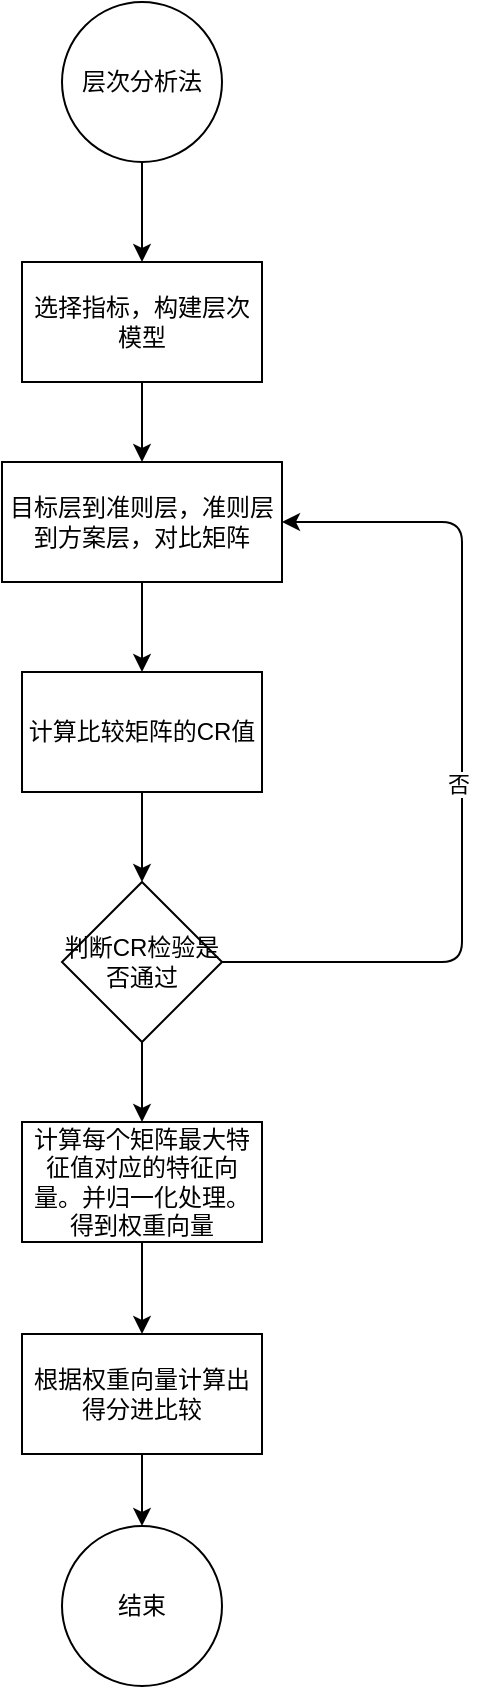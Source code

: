 <mxfile>
    <diagram id="DuD4SqVEw_PNoV-w5oBg" name="层次分析法">
        <mxGraphModel dx="687" dy="911" grid="1" gridSize="10" guides="1" tooltips="1" connect="1" arrows="1" fold="1" page="1" pageScale="1" pageWidth="827" pageHeight="1169" math="0" shadow="0">
            <root>
                <mxCell id="0"/>
                <mxCell id="1" parent="0"/>
                <mxCell id="4" value="" style="edgeStyle=none;html=1;" parent="1" source="2" target="3" edge="1">
                    <mxGeometry relative="1" as="geometry"/>
                </mxCell>
                <mxCell id="2" value="层次分析法" style="ellipse;whiteSpace=wrap;html=1;" parent="1" vertex="1">
                    <mxGeometry x="235" y="190" width="80" height="80" as="geometry"/>
                </mxCell>
                <mxCell id="6" value="" style="edgeStyle=none;html=1;" parent="1" source="3" target="5" edge="1">
                    <mxGeometry relative="1" as="geometry"/>
                </mxCell>
                <mxCell id="3" value="选择指标，构建层次模型" style="whiteSpace=wrap;html=1;" parent="1" vertex="1">
                    <mxGeometry x="215" y="320" width="120" height="60" as="geometry"/>
                </mxCell>
                <mxCell id="8" value="" style="edgeStyle=none;html=1;" edge="1" parent="1" source="5" target="7">
                    <mxGeometry relative="1" as="geometry"/>
                </mxCell>
                <mxCell id="5" value="目标层到准则层，准则层到方案层，对比矩阵" style="whiteSpace=wrap;html=1;" parent="1" vertex="1">
                    <mxGeometry x="205" y="420" width="140" height="60" as="geometry"/>
                </mxCell>
                <mxCell id="12" value="" style="edgeStyle=none;html=1;" edge="1" parent="1" source="7" target="11">
                    <mxGeometry relative="1" as="geometry"/>
                </mxCell>
                <mxCell id="7" value="计算比较矩阵的CR值" style="whiteSpace=wrap;html=1;" vertex="1" parent="1">
                    <mxGeometry x="215" y="525" width="120" height="60" as="geometry"/>
                </mxCell>
                <mxCell id="14" style="edgeStyle=orthogonalEdgeStyle;html=1;entryX=1;entryY=0.5;entryDx=0;entryDy=0;" edge="1" parent="1" source="11" target="5">
                    <mxGeometry relative="1" as="geometry">
                        <Array as="points">
                            <mxPoint x="435" y="670"/>
                            <mxPoint x="435" y="450"/>
                        </Array>
                    </mxGeometry>
                </mxCell>
                <mxCell id="23" value="否" style="edgeLabel;html=1;align=center;verticalAlign=middle;resizable=0;points=[];" vertex="1" connectable="0" parent="14">
                    <mxGeometry x="-0.028" y="2" relative="1" as="geometry">
                        <mxPoint as="offset"/>
                    </mxGeometry>
                </mxCell>
                <mxCell id="18" value="" style="edgeStyle=orthogonalEdgeStyle;html=1;" edge="1" parent="1" source="11" target="17">
                    <mxGeometry relative="1" as="geometry"/>
                </mxCell>
                <mxCell id="11" value="判断CR检验是否通过" style="rhombus;whiteSpace=wrap;html=1;" vertex="1" parent="1">
                    <mxGeometry x="235" y="630" width="80" height="80" as="geometry"/>
                </mxCell>
                <mxCell id="20" value="" style="edgeStyle=orthogonalEdgeStyle;html=1;" edge="1" parent="1" source="17" target="19">
                    <mxGeometry relative="1" as="geometry"/>
                </mxCell>
                <mxCell id="17" value="计算每个矩阵最大特征值对应的特征向量。并归一化处理。得到权重向量" style="whiteSpace=wrap;html=1;" vertex="1" parent="1">
                    <mxGeometry x="215" y="750" width="120" height="60" as="geometry"/>
                </mxCell>
                <mxCell id="22" value="" style="edgeStyle=orthogonalEdgeStyle;html=1;" edge="1" parent="1" source="19" target="21">
                    <mxGeometry relative="1" as="geometry"/>
                </mxCell>
                <mxCell id="19" value="根据权重向量计算出得分进比较" style="whiteSpace=wrap;html=1;" vertex="1" parent="1">
                    <mxGeometry x="215" y="856" width="120" height="60" as="geometry"/>
                </mxCell>
                <mxCell id="21" value="结束" style="ellipse;whiteSpace=wrap;html=1;" vertex="1" parent="1">
                    <mxGeometry x="235" y="952" width="80" height="80" as="geometry"/>
                </mxCell>
            </root>
        </mxGraphModel>
    </diagram>
</mxfile>